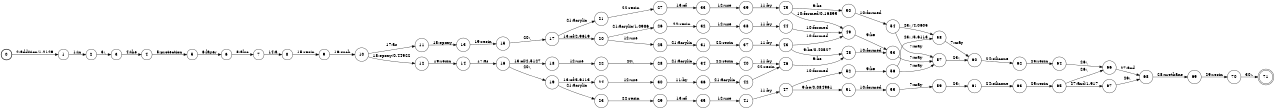 digraph FST {
rankdir = LR;
size = "8.5,11";
label = "";
center = 1;
orientation = Portrait;
ranksep = "0.4";
nodesep = "0.25";
0 [label = "0", shape = circle, style = bold, fontsize = 14]
	0 -> 1 [label = "2:addition/1.2129", fontsize = 14];
1 [label = "1", shape = circle, style = solid, fontsize = 14]
	1 -> 2 [label = "1:in", fontsize = 14];
2 [label = "2", shape = circle, style = solid, fontsize = 14]
	2 -> 3 [label = "3:,", fontsize = 14];
3 [label = "3", shape = circle, style = solid, fontsize = 14]
	3 -> 4 [label = "4:the", fontsize = 14];
4 [label = "4", shape = circle, style = solid, fontsize = 14]
	4 -> 5 [label = "5:protection", fontsize = 14];
5 [label = "5", shape = circle, style = solid, fontsize = 14]
	5 -> 6 [label = "6:layer", fontsize = 14];
6 [label = "6", shape = circle, style = solid, fontsize = 14]
	6 -> 7 [label = "8:also", fontsize = 14];
7 [label = "7", shape = circle, style = solid, fontsize = 14]
	7 -> 8 [label = "14:a", fontsize = 14];
8 [label = "8", shape = circle, style = solid, fontsize = 14]
	8 -> 9 [label = "15:resin", fontsize = 14];
9 [label = "9", shape = circle, style = solid, fontsize = 14]
	9 -> 10 [label = "16:such", fontsize = 14];
10 [label = "10", shape = circle, style = solid, fontsize = 14]
	10 -> 11 [label = "17:as", fontsize = 14];
	10 -> 12 [label = "18:epoxy/0.44922", fontsize = 14];
11 [label = "11", shape = circle, style = solid, fontsize = 14]
	11 -> 13 [label = "18:epoxy", fontsize = 14];
12 [label = "12", shape = circle, style = solid, fontsize = 14]
	12 -> 14 [label = "19:resin", fontsize = 14];
13 [label = "13", shape = circle, style = solid, fontsize = 14]
	13 -> 15 [label = "19:resin", fontsize = 14];
14 [label = "14", shape = circle, style = solid, fontsize = 14]
	14 -> 16 [label = "17:as", fontsize = 14];
15 [label = "15", shape = circle, style = solid, fontsize = 14]
	15 -> 17 [label = "20:,", fontsize = 14];
16 [label = "16", shape = circle, style = solid, fontsize = 14]
	16 -> 19 [label = "20:,", fontsize = 14];
	16 -> 18 [label = "13:of/2.5127", fontsize = 14];
17 [label = "17", shape = circle, style = solid, fontsize = 14]
	17 -> 20 [label = "13:of/2.9619", fontsize = 14];
	17 -> 21 [label = "21:acrylic", fontsize = 14];
18 [label = "18", shape = circle, style = solid, fontsize = 14]
	18 -> 22 [label = "12:use", fontsize = 14];
19 [label = "19", shape = circle, style = solid, fontsize = 14]
	19 -> 24 [label = "13:of/3.6113", fontsize = 14];
	19 -> 23 [label = "21:acrylic", fontsize = 14];
20 [label = "20", shape = circle, style = solid, fontsize = 14]
	20 -> 25 [label = "12:use", fontsize = 14];
	20 -> 26 [label = "21:acrylic/1.0986", fontsize = 14];
21 [label = "21", shape = circle, style = solid, fontsize = 14]
	21 -> 27 [label = "22:resin", fontsize = 14];
22 [label = "22", shape = circle, style = solid, fontsize = 14]
	22 -> 28 [label = "20:,", fontsize = 14];
23 [label = "23", shape = circle, style = solid, fontsize = 14]
	23 -> 29 [label = "22:resin", fontsize = 14];
24 [label = "24", shape = circle, style = solid, fontsize = 14]
	24 -> 30 [label = "12:use", fontsize = 14];
25 [label = "25", shape = circle, style = solid, fontsize = 14]
	25 -> 31 [label = "21:acrylic", fontsize = 14];
26 [label = "26", shape = circle, style = solid, fontsize = 14]
	26 -> 32 [label = "22:resin", fontsize = 14];
27 [label = "27", shape = circle, style = solid, fontsize = 14]
	27 -> 33 [label = "13:of", fontsize = 14];
28 [label = "28", shape = circle, style = solid, fontsize = 14]
	28 -> 34 [label = "21:acrylic", fontsize = 14];
29 [label = "29", shape = circle, style = solid, fontsize = 14]
	29 -> 35 [label = "13:of", fontsize = 14];
30 [label = "30", shape = circle, style = solid, fontsize = 14]
	30 -> 36 [label = "11:by", fontsize = 14];
31 [label = "31", shape = circle, style = solid, fontsize = 14]
	31 -> 37 [label = "22:resin", fontsize = 14];
32 [label = "32", shape = circle, style = solid, fontsize = 14]
	32 -> 38 [label = "12:use", fontsize = 14];
33 [label = "33", shape = circle, style = solid, fontsize = 14]
	33 -> 39 [label = "12:use", fontsize = 14];
34 [label = "34", shape = circle, style = solid, fontsize = 14]
	34 -> 40 [label = "22:resin", fontsize = 14];
35 [label = "35", shape = circle, style = solid, fontsize = 14]
	35 -> 41 [label = "12:use", fontsize = 14];
36 [label = "36", shape = circle, style = solid, fontsize = 14]
	36 -> 42 [label = "21:acrylic", fontsize = 14];
37 [label = "37", shape = circle, style = solid, fontsize = 14]
	37 -> 43 [label = "11:by", fontsize = 14];
38 [label = "38", shape = circle, style = solid, fontsize = 14]
	38 -> 44 [label = "11:by", fontsize = 14];
39 [label = "39", shape = circle, style = solid, fontsize = 14]
	39 -> 45 [label = "11:by", fontsize = 14];
40 [label = "40", shape = circle, style = solid, fontsize = 14]
	40 -> 46 [label = "11:by", fontsize = 14];
41 [label = "41", shape = circle, style = solid, fontsize = 14]
	41 -> 47 [label = "11:by", fontsize = 14];
42 [label = "42", shape = circle, style = solid, fontsize = 14]
	42 -> 46 [label = "22:resin", fontsize = 14];
43 [label = "43", shape = circle, style = solid, fontsize = 14]
	43 -> 48 [label = "9:be/0.40527", fontsize = 14];
	43 -> 49 [label = "10:formed", fontsize = 14];
44 [label = "44", shape = circle, style = solid, fontsize = 14]
	44 -> 49 [label = "10:formed", fontsize = 14];
45 [label = "45", shape = circle, style = solid, fontsize = 14]
	45 -> 50 [label = "9:be", fontsize = 14];
	45 -> 49 [label = "10:formed/0.16895", fontsize = 14];
46 [label = "46", shape = circle, style = solid, fontsize = 14]
	46 -> 48 [label = "9:be", fontsize = 14];
47 [label = "47", shape = circle, style = solid, fontsize = 14]
	47 -> 51 [label = "9:be/0.084961", fontsize = 14];
	47 -> 52 [label = "10:formed", fontsize = 14];
48 [label = "48", shape = circle, style = solid, fontsize = 14]
	48 -> 53 [label = "10:formed", fontsize = 14];
49 [label = "49", shape = circle, style = solid, fontsize = 14]
	49 -> 53 [label = "9:be", fontsize = 14];
50 [label = "50", shape = circle, style = solid, fontsize = 14]
	50 -> 54 [label = "10:formed", fontsize = 14];
51 [label = "51", shape = circle, style = solid, fontsize = 14]
	51 -> 55 [label = "10:formed", fontsize = 14];
52 [label = "52", shape = circle, style = solid, fontsize = 14]
	52 -> 56 [label = "9:be", fontsize = 14];
53 [label = "53", shape = circle, style = solid, fontsize = 14]
	53 -> 57 [label = "7:may", fontsize = 14];
54 [label = "54", shape = circle, style = solid, fontsize = 14]
	54 -> 58 [label = "23:,/4.0605", fontsize = 14];
	54 -> 57 [label = "7:may", fontsize = 14];
55 [label = "55", shape = circle, style = solid, fontsize = 14]
	55 -> 59 [label = "7:may", fontsize = 14];
56 [label = "56", shape = circle, style = solid, fontsize = 14]
	56 -> 58 [label = "23:,/3.6113", fontsize = 14];
	56 -> 57 [label = "7:may", fontsize = 14];
57 [label = "57", shape = circle, style = solid, fontsize = 14]
	57 -> 60 [label = "23:,", fontsize = 14];
58 [label = "58", shape = circle, style = solid, fontsize = 14]
	58 -> 60 [label = "7:may", fontsize = 14];
59 [label = "59", shape = circle, style = solid, fontsize = 14]
	59 -> 61 [label = "23:,", fontsize = 14];
60 [label = "60", shape = circle, style = solid, fontsize = 14]
	60 -> 62 [label = "24:silicone", fontsize = 14];
61 [label = "61", shape = circle, style = solid, fontsize = 14]
	61 -> 63 [label = "24:silicone", fontsize = 14];
62 [label = "62", shape = circle, style = solid, fontsize = 14]
	62 -> 64 [label = "25:resin", fontsize = 14];
63 [label = "63", shape = circle, style = solid, fontsize = 14]
	63 -> 65 [label = "25:resin", fontsize = 14];
64 [label = "64", shape = circle, style = solid, fontsize = 14]
	64 -> 66 [label = "26:,", fontsize = 14];
65 [label = "65", shape = circle, style = solid, fontsize = 14]
	65 -> 66 [label = "26:,", fontsize = 14];
	65 -> 67 [label = "27:and/1.917", fontsize = 14];
66 [label = "66", shape = circle, style = solid, fontsize = 14]
	66 -> 68 [label = "27:and", fontsize = 14];
67 [label = "67", shape = circle, style = solid, fontsize = 14]
	67 -> 68 [label = "26:,", fontsize = 14];
68 [label = "68", shape = circle, style = solid, fontsize = 14]
	68 -> 69 [label = "28:urethane", fontsize = 14];
69 [label = "69", shape = circle, style = solid, fontsize = 14]
	69 -> 70 [label = "29:resin", fontsize = 14];
70 [label = "70", shape = circle, style = solid, fontsize = 14]
	70 -> 71 [label = "30:.", fontsize = 14];
71 [label = "71", shape = doublecircle, style = solid, fontsize = 14]
}
